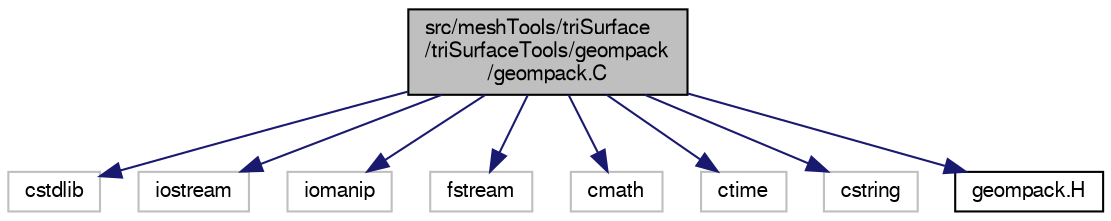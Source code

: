 digraph "src/meshTools/triSurface/triSurfaceTools/geompack/geompack.C"
{
  bgcolor="transparent";
  edge [fontname="FreeSans",fontsize="10",labelfontname="FreeSans",labelfontsize="10"];
  node [fontname="FreeSans",fontsize="10",shape=record];
  Node0 [label="src/meshTools/triSurface\l/triSurfaceTools/geompack\l/geompack.C",height=0.2,width=0.4,color="black", fillcolor="grey75", style="filled", fontcolor="black"];
  Node0 -> Node1 [color="midnightblue",fontsize="10",style="solid",fontname="FreeSans"];
  Node1 [label="cstdlib",height=0.2,width=0.4,color="grey75"];
  Node0 -> Node2 [color="midnightblue",fontsize="10",style="solid",fontname="FreeSans"];
  Node2 [label="iostream",height=0.2,width=0.4,color="grey75"];
  Node0 -> Node3 [color="midnightblue",fontsize="10",style="solid",fontname="FreeSans"];
  Node3 [label="iomanip",height=0.2,width=0.4,color="grey75"];
  Node0 -> Node4 [color="midnightblue",fontsize="10",style="solid",fontname="FreeSans"];
  Node4 [label="fstream",height=0.2,width=0.4,color="grey75"];
  Node0 -> Node5 [color="midnightblue",fontsize="10",style="solid",fontname="FreeSans"];
  Node5 [label="cmath",height=0.2,width=0.4,color="grey75"];
  Node0 -> Node6 [color="midnightblue",fontsize="10",style="solid",fontname="FreeSans"];
  Node6 [label="ctime",height=0.2,width=0.4,color="grey75"];
  Node0 -> Node7 [color="midnightblue",fontsize="10",style="solid",fontname="FreeSans"];
  Node7 [label="cstring",height=0.2,width=0.4,color="grey75"];
  Node0 -> Node8 [color="midnightblue",fontsize="10",style="solid",fontname="FreeSans"];
  Node8 [label="geompack.H",height=0.2,width=0.4,color="black",URL="$a08249.html"];
}
